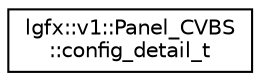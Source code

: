 digraph "Graphical Class Hierarchy"
{
 // LATEX_PDF_SIZE
  edge [fontname="Helvetica",fontsize="10",labelfontname="Helvetica",labelfontsize="10"];
  node [fontname="Helvetica",fontsize="10",shape=record];
  rankdir="LR";
  Node0 [label="lgfx::v1::Panel_CVBS\l::config_detail_t",height=0.2,width=0.4,color="black", fillcolor="white", style="filled",URL="$d6/d58/structlgfx_1_1v1_1_1Panel__CVBS_1_1config__detail__t.html",tooltip=" "];
}
